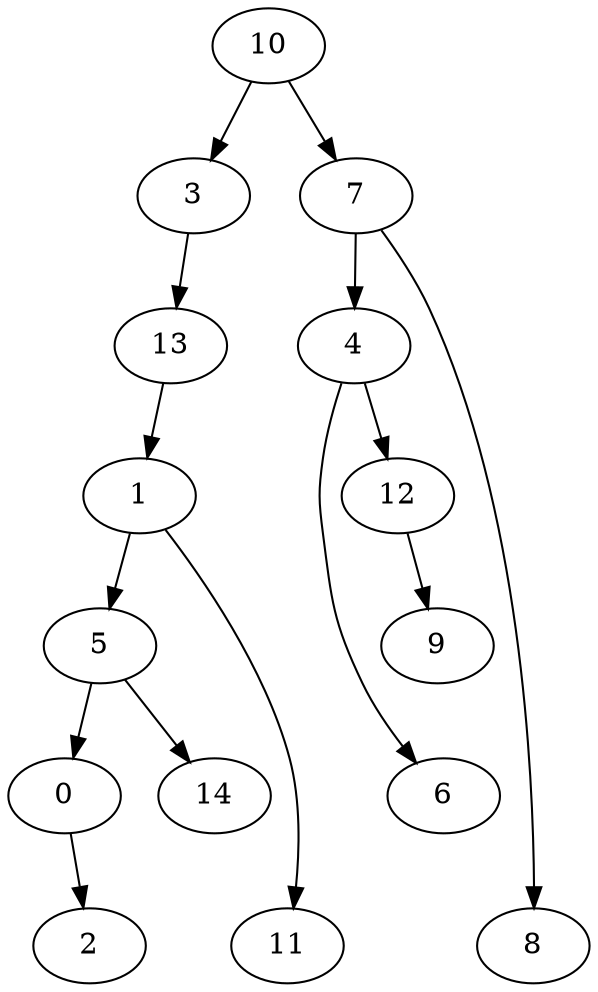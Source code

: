 digraph G {
    0;
    2;
    1;
    5;
    11;
    14;
    3;
    13;
    4;
    6;
    12;
    9;
    7;
    8;
    10;
    0 -> 2 [weight=0];
    1 -> 5 [weight=0];
    1 -> 11 [weight=0];
    5 -> 0 [weight=0];
    5 -> 14 [weight=0];
    3 -> 13 [weight=0];
    13 -> 1 [weight=0];
    4 -> 6 [weight=0];
    4 -> 12 [weight=0];
    12 -> 9 [weight=0];
    7 -> 4 [weight=0];
    7 -> 8 [weight=0];
    10 -> 3 [weight=0];
    10 -> 7 [weight=0];
}
